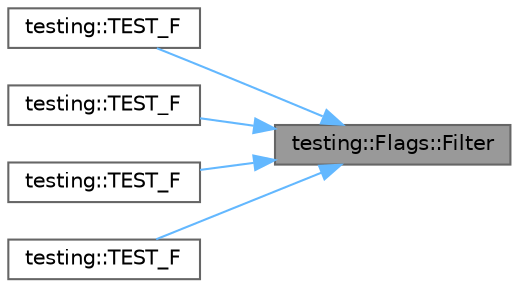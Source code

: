 digraph "testing::Flags::Filter"
{
 // LATEX_PDF_SIZE
  bgcolor="transparent";
  edge [fontname=Helvetica,fontsize=10,labelfontname=Helvetica,labelfontsize=10];
  node [fontname=Helvetica,fontsize=10,shape=box,height=0.2,width=0.4];
  rankdir="RL";
  Node1 [id="Node000001",label="testing::Flags::Filter",height=0.2,width=0.4,color="gray40", fillcolor="grey60", style="filled", fontcolor="black",tooltip=" "];
  Node1 -> Node2 [id="edge1_Node000001_Node000002",dir="back",color="steelblue1",style="solid",tooltip=" "];
  Node2 [id="Node000002",label="testing::TEST_F",height=0.2,width=0.4,color="grey40", fillcolor="white", style="filled",URL="$namespacetesting.html#a76c39020708d7e6646c8aeef149ea827",tooltip=" "];
  Node1 -> Node3 [id="edge2_Node000001_Node000003",dir="back",color="steelblue1",style="solid",tooltip=" "];
  Node3 [id="Node000003",label="testing::TEST_F",height=0.2,width=0.4,color="grey40", fillcolor="white", style="filled",URL="$namespacetesting.html#a3b7a3374630035ab3cf2125a0c960435",tooltip=" "];
  Node1 -> Node4 [id="edge3_Node000001_Node000004",dir="back",color="steelblue1",style="solid",tooltip=" "];
  Node4 [id="Node000004",label="testing::TEST_F",height=0.2,width=0.4,color="grey40", fillcolor="white", style="filled",URL="$namespacetesting.html#ac368692db2bffa72a1bf12f3469efec0",tooltip=" "];
  Node1 -> Node5 [id="edge4_Node000001_Node000005",dir="back",color="steelblue1",style="solid",tooltip=" "];
  Node5 [id="Node000005",label="testing::TEST_F",height=0.2,width=0.4,color="grey40", fillcolor="white", style="filled",URL="$namespacetesting.html#a31336a2ed0eea5de8066f5ae528a7ae0",tooltip=" "];
}
